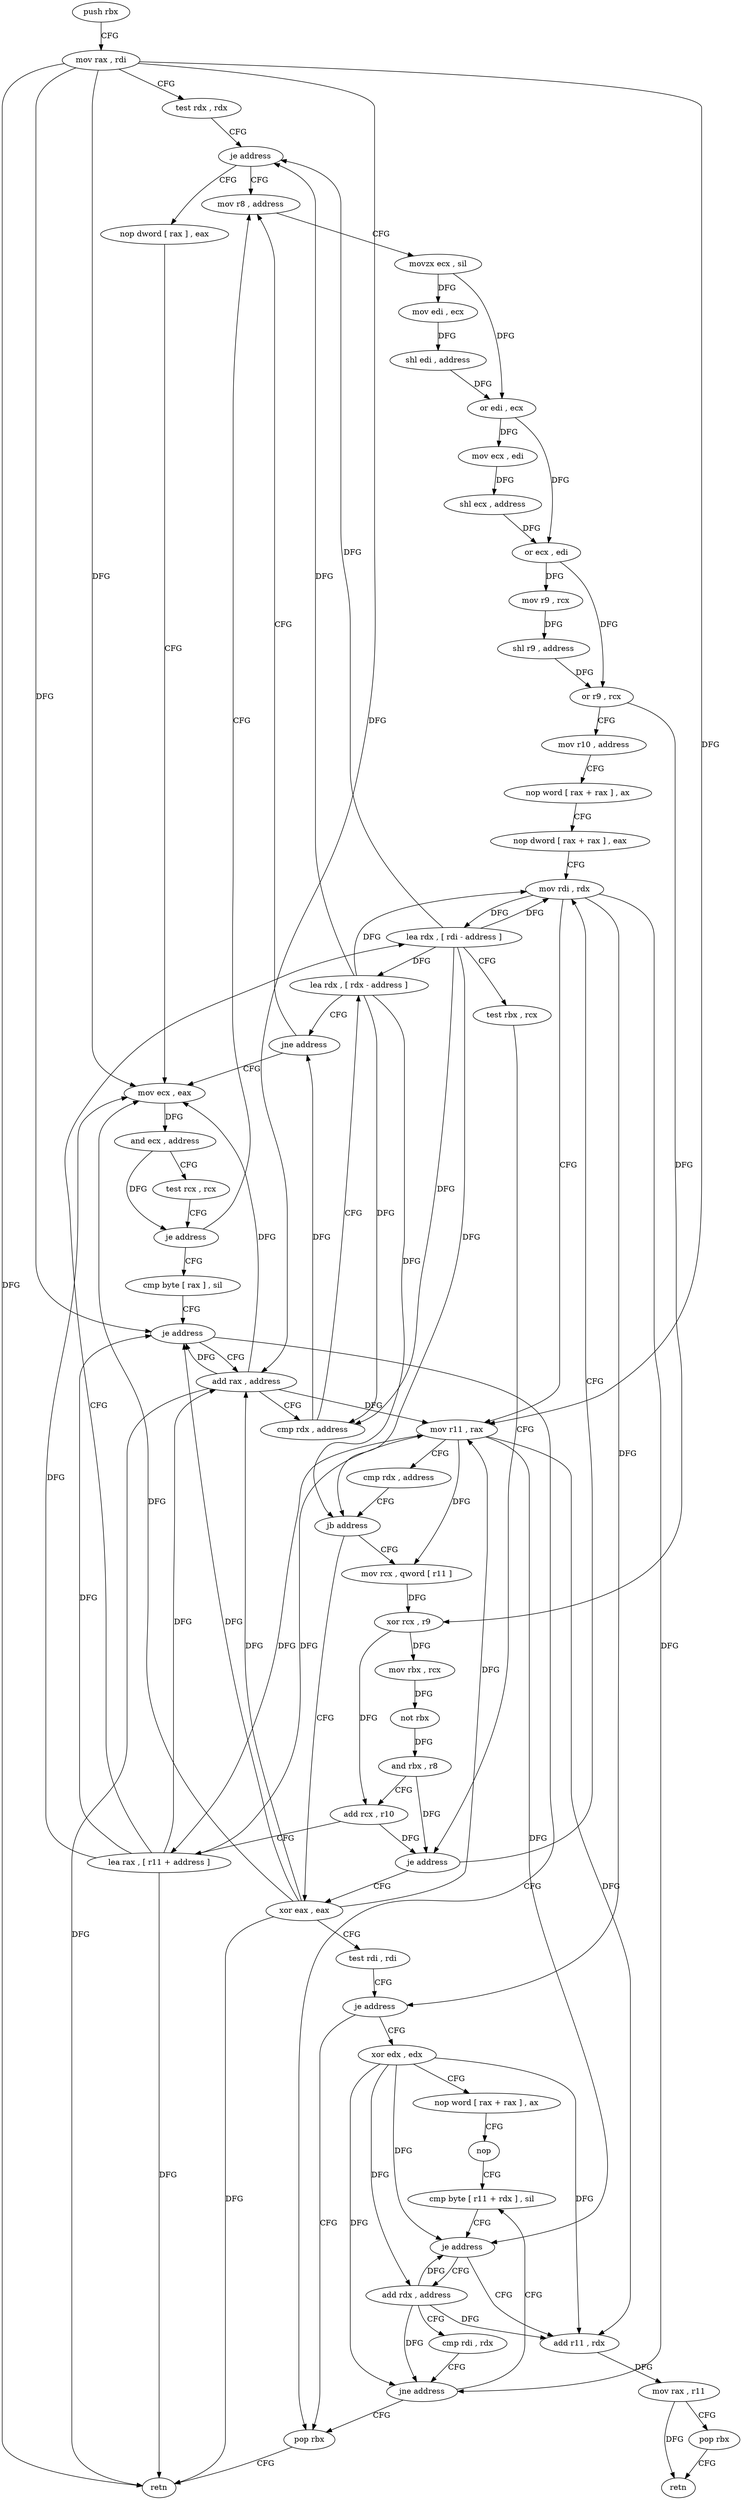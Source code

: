 digraph "func" {
"4209456" [label = "push rbx" ]
"4209457" [label = "mov rax , rdi" ]
"4209460" [label = "test rdx , rdx" ]
"4209463" [label = "je address" ]
"4209505" [label = "mov r8 , address" ]
"4209465" [label = "nop dword [ rax ] , eax" ]
"4209515" [label = "movzx ecx , sil" ]
"4209519" [label = "mov edi , ecx" ]
"4209521" [label = "shl edi , address" ]
"4209524" [label = "or edi , ecx" ]
"4209526" [label = "mov ecx , edi" ]
"4209528" [label = "shl ecx , address" ]
"4209531" [label = "or ecx , edi" ]
"4209533" [label = "mov r9 , rcx" ]
"4209536" [label = "shl r9 , address" ]
"4209540" [label = "or r9 , rcx" ]
"4209543" [label = "mov r10 , address" ]
"4209553" [label = "nop word [ rax + rax ] , ax" ]
"4209563" [label = "nop dword [ rax + rax ] , eax" ]
"4209568" [label = "mov rdi , rdx" ]
"4209472" [label = "mov ecx , eax" ]
"4209611" [label = "xor eax , eax" ]
"4209613" [label = "test rdi , rdi" ]
"4209616" [label = "je address" ]
"4209647" [label = "pop rbx" ]
"4209618" [label = "xor edx , edx" ]
"4209580" [label = "mov rcx , qword [ r11 ]" ]
"4209583" [label = "xor rcx , r9" ]
"4209586" [label = "mov rbx , rcx" ]
"4209589" [label = "not rbx" ]
"4209592" [label = "and rbx , r8" ]
"4209595" [label = "add rcx , r10" ]
"4209598" [label = "lea rax , [ r11 + address ]" ]
"4209602" [label = "lea rdx , [ rdi - address ]" ]
"4209606" [label = "test rbx , rcx" ]
"4209609" [label = "je address" ]
"4209482" [label = "cmp byte [ rax ] , sil" ]
"4209485" [label = "je address" ]
"4209491" [label = "add rax , address" ]
"4209648" [label = "retn" ]
"4209620" [label = "nop word [ rax + rax ] , ax" ]
"4209630" [label = "nop" ]
"4209632" [label = "cmp byte [ r11 + rdx ] , sil" ]
"4209571" [label = "mov r11 , rax" ]
"4209574" [label = "cmp rdx , address" ]
"4209578" [label = "jb address" ]
"4209495" [label = "cmp rdx , address" ]
"4209499" [label = "lea rdx , [ rdx - address ]" ]
"4209503" [label = "jne address" ]
"4209649" [label = "add r11 , rdx" ]
"4209652" [label = "mov rax , r11" ]
"4209655" [label = "pop rbx" ]
"4209656" [label = "retn" ]
"4209638" [label = "add rdx , address" ]
"4209642" [label = "cmp rdi , rdx" ]
"4209645" [label = "jne address" ]
"4209474" [label = "and ecx , address" ]
"4209477" [label = "test rcx , rcx" ]
"4209480" [label = "je address" ]
"4209636" [label = "je address" ]
"4209456" -> "4209457" [ label = "CFG" ]
"4209457" -> "4209460" [ label = "CFG" ]
"4209457" -> "4209571" [ label = "DFG" ]
"4209457" -> "4209472" [ label = "DFG" ]
"4209457" -> "4209485" [ label = "DFG" ]
"4209457" -> "4209648" [ label = "DFG" ]
"4209457" -> "4209491" [ label = "DFG" ]
"4209460" -> "4209463" [ label = "CFG" ]
"4209463" -> "4209505" [ label = "CFG" ]
"4209463" -> "4209465" [ label = "CFG" ]
"4209505" -> "4209515" [ label = "CFG" ]
"4209465" -> "4209472" [ label = "CFG" ]
"4209515" -> "4209519" [ label = "DFG" ]
"4209515" -> "4209524" [ label = "DFG" ]
"4209519" -> "4209521" [ label = "DFG" ]
"4209521" -> "4209524" [ label = "DFG" ]
"4209524" -> "4209526" [ label = "DFG" ]
"4209524" -> "4209531" [ label = "DFG" ]
"4209526" -> "4209528" [ label = "DFG" ]
"4209528" -> "4209531" [ label = "DFG" ]
"4209531" -> "4209533" [ label = "DFG" ]
"4209531" -> "4209540" [ label = "DFG" ]
"4209533" -> "4209536" [ label = "DFG" ]
"4209536" -> "4209540" [ label = "DFG" ]
"4209540" -> "4209543" [ label = "CFG" ]
"4209540" -> "4209583" [ label = "DFG" ]
"4209543" -> "4209553" [ label = "CFG" ]
"4209553" -> "4209563" [ label = "CFG" ]
"4209563" -> "4209568" [ label = "CFG" ]
"4209568" -> "4209571" [ label = "CFG" ]
"4209568" -> "4209616" [ label = "DFG" ]
"4209568" -> "4209602" [ label = "DFG" ]
"4209568" -> "4209645" [ label = "DFG" ]
"4209472" -> "4209474" [ label = "DFG" ]
"4209611" -> "4209613" [ label = "CFG" ]
"4209611" -> "4209571" [ label = "DFG" ]
"4209611" -> "4209472" [ label = "DFG" ]
"4209611" -> "4209485" [ label = "DFG" ]
"4209611" -> "4209648" [ label = "DFG" ]
"4209611" -> "4209491" [ label = "DFG" ]
"4209613" -> "4209616" [ label = "CFG" ]
"4209616" -> "4209647" [ label = "CFG" ]
"4209616" -> "4209618" [ label = "CFG" ]
"4209647" -> "4209648" [ label = "CFG" ]
"4209618" -> "4209620" [ label = "CFG" ]
"4209618" -> "4209636" [ label = "DFG" ]
"4209618" -> "4209649" [ label = "DFG" ]
"4209618" -> "4209638" [ label = "DFG" ]
"4209618" -> "4209645" [ label = "DFG" ]
"4209580" -> "4209583" [ label = "DFG" ]
"4209583" -> "4209586" [ label = "DFG" ]
"4209583" -> "4209595" [ label = "DFG" ]
"4209586" -> "4209589" [ label = "DFG" ]
"4209589" -> "4209592" [ label = "DFG" ]
"4209592" -> "4209595" [ label = "CFG" ]
"4209592" -> "4209609" [ label = "DFG" ]
"4209595" -> "4209598" [ label = "CFG" ]
"4209595" -> "4209609" [ label = "DFG" ]
"4209598" -> "4209602" [ label = "CFG" ]
"4209598" -> "4209571" [ label = "DFG" ]
"4209598" -> "4209472" [ label = "DFG" ]
"4209598" -> "4209485" [ label = "DFG" ]
"4209598" -> "4209648" [ label = "DFG" ]
"4209598" -> "4209491" [ label = "DFG" ]
"4209602" -> "4209606" [ label = "CFG" ]
"4209602" -> "4209463" [ label = "DFG" ]
"4209602" -> "4209568" [ label = "DFG" ]
"4209602" -> "4209578" [ label = "DFG" ]
"4209602" -> "4209495" [ label = "DFG" ]
"4209602" -> "4209499" [ label = "DFG" ]
"4209606" -> "4209609" [ label = "CFG" ]
"4209609" -> "4209568" [ label = "CFG" ]
"4209609" -> "4209611" [ label = "CFG" ]
"4209482" -> "4209485" [ label = "CFG" ]
"4209485" -> "4209647" [ label = "CFG" ]
"4209485" -> "4209491" [ label = "CFG" ]
"4209491" -> "4209495" [ label = "CFG" ]
"4209491" -> "4209571" [ label = "DFG" ]
"4209491" -> "4209472" [ label = "DFG" ]
"4209491" -> "4209485" [ label = "DFG" ]
"4209491" -> "4209648" [ label = "DFG" ]
"4209620" -> "4209630" [ label = "CFG" ]
"4209630" -> "4209632" [ label = "CFG" ]
"4209632" -> "4209636" [ label = "CFG" ]
"4209571" -> "4209574" [ label = "CFG" ]
"4209571" -> "4209580" [ label = "DFG" ]
"4209571" -> "4209598" [ label = "DFG" ]
"4209571" -> "4209636" [ label = "DFG" ]
"4209571" -> "4209649" [ label = "DFG" ]
"4209574" -> "4209578" [ label = "CFG" ]
"4209578" -> "4209611" [ label = "CFG" ]
"4209578" -> "4209580" [ label = "CFG" ]
"4209495" -> "4209499" [ label = "CFG" ]
"4209495" -> "4209503" [ label = "DFG" ]
"4209499" -> "4209503" [ label = "CFG" ]
"4209499" -> "4209463" [ label = "DFG" ]
"4209499" -> "4209568" [ label = "DFG" ]
"4209499" -> "4209578" [ label = "DFG" ]
"4209499" -> "4209495" [ label = "DFG" ]
"4209503" -> "4209472" [ label = "CFG" ]
"4209503" -> "4209505" [ label = "CFG" ]
"4209649" -> "4209652" [ label = "DFG" ]
"4209652" -> "4209655" [ label = "CFG" ]
"4209652" -> "4209656" [ label = "DFG" ]
"4209655" -> "4209656" [ label = "CFG" ]
"4209638" -> "4209642" [ label = "CFG" ]
"4209638" -> "4209649" [ label = "DFG" ]
"4209638" -> "4209636" [ label = "DFG" ]
"4209638" -> "4209645" [ label = "DFG" ]
"4209642" -> "4209645" [ label = "CFG" ]
"4209645" -> "4209632" [ label = "CFG" ]
"4209645" -> "4209647" [ label = "CFG" ]
"4209474" -> "4209477" [ label = "CFG" ]
"4209474" -> "4209480" [ label = "DFG" ]
"4209477" -> "4209480" [ label = "CFG" ]
"4209480" -> "4209505" [ label = "CFG" ]
"4209480" -> "4209482" [ label = "CFG" ]
"4209636" -> "4209649" [ label = "CFG" ]
"4209636" -> "4209638" [ label = "CFG" ]
}
